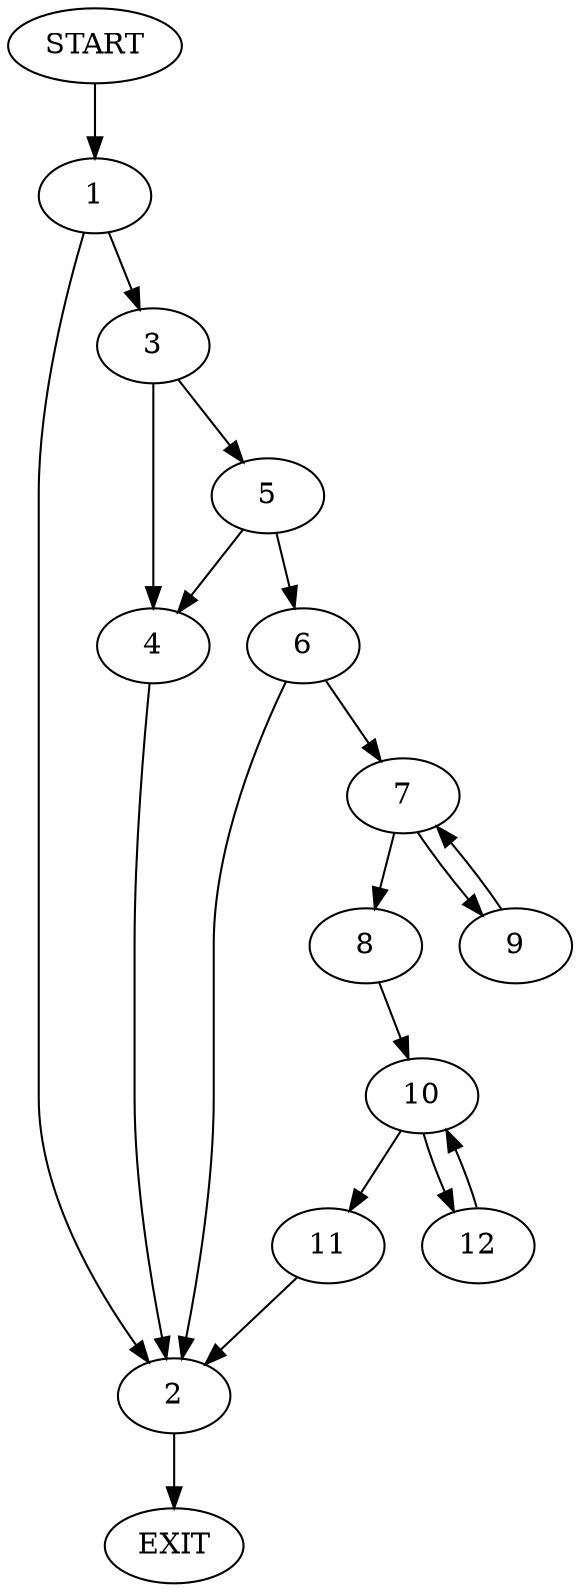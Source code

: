 digraph {
0 [label="START"]
13 [label="EXIT"]
0 -> 1
1 -> 2
1 -> 3
2 -> 13
3 -> 4
3 -> 5
5 -> 4
5 -> 6
4 -> 2
6 -> 2
6 -> 7
7 -> 8
7 -> 9
8 -> 10
9 -> 7
10 -> 11
10 -> 12
11 -> 2
12 -> 10
}
